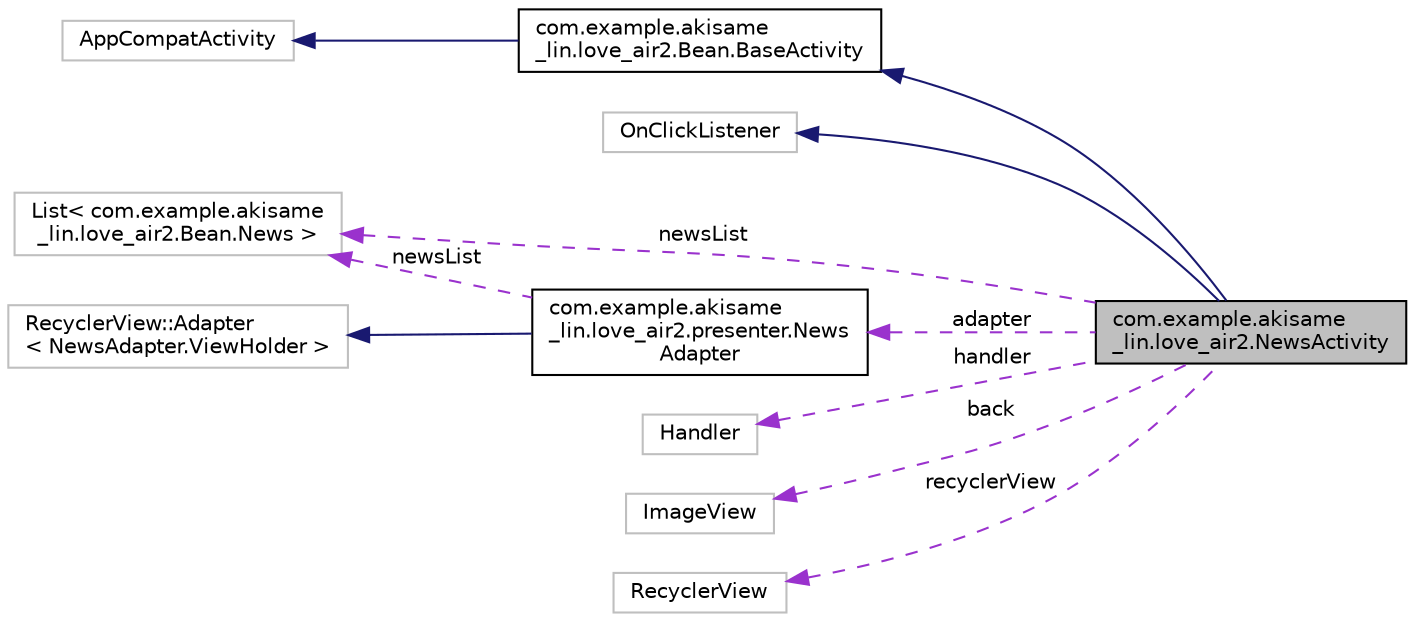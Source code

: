 digraph "com.example.akisame_lin.love_air2.NewsActivity"
{
 // LATEX_PDF_SIZE
  edge [fontname="Helvetica",fontsize="10",labelfontname="Helvetica",labelfontsize="10"];
  node [fontname="Helvetica",fontsize="10",shape=record];
  rankdir="LR";
  Node4 [label="com.example.akisame\l_lin.love_air2.NewsActivity",height=0.2,width=0.4,color="black", fillcolor="grey75", style="filled", fontcolor="black",tooltip=" "];
  Node5 -> Node4 [dir="back",color="midnightblue",fontsize="10",style="solid",fontname="Helvetica"];
  Node5 [label="com.example.akisame\l_lin.love_air2.Bean.BaseActivity",height=0.2,width=0.4,color="black", fillcolor="white", style="filled",URL="$classcom_1_1example_1_1akisame__lin_1_1love__air2_1_1_bean_1_1_base_activity.html",tooltip=" "];
  Node6 -> Node5 [dir="back",color="midnightblue",fontsize="10",style="solid",fontname="Helvetica"];
  Node6 [label="AppCompatActivity",height=0.2,width=0.4,color="grey75", fillcolor="white", style="filled",tooltip=" "];
  Node7 -> Node4 [dir="back",color="midnightblue",fontsize="10",style="solid",fontname="Helvetica"];
  Node7 [label="OnClickListener",height=0.2,width=0.4,color="grey75", fillcolor="white", style="filled",tooltip=" "];
  Node8 -> Node4 [dir="back",color="darkorchid3",fontsize="10",style="dashed",label=" newsList" ,fontname="Helvetica"];
  Node8 [label="List\< com.example.akisame\l_lin.love_air2.Bean.News \>",height=0.2,width=0.4,color="grey75", fillcolor="white", style="filled",tooltip=" "];
  Node9 -> Node4 [dir="back",color="darkorchid3",fontsize="10",style="dashed",label=" adapter" ,fontname="Helvetica"];
  Node9 [label="com.example.akisame\l_lin.love_air2.presenter.News\lAdapter",height=0.2,width=0.4,color="black", fillcolor="white", style="filled",URL="$classcom_1_1example_1_1akisame__lin_1_1love__air2_1_1presenter_1_1_news_adapter.html",tooltip=" "];
  Node10 -> Node9 [dir="back",color="midnightblue",fontsize="10",style="solid",fontname="Helvetica"];
  Node10 [label="RecyclerView::Adapter\l\< NewsAdapter.ViewHolder \>",height=0.2,width=0.4,color="grey75", fillcolor="white", style="filled",tooltip=" "];
  Node8 -> Node9 [dir="back",color="darkorchid3",fontsize="10",style="dashed",label=" newsList" ,fontname="Helvetica"];
  Node11 -> Node4 [dir="back",color="darkorchid3",fontsize="10",style="dashed",label=" handler" ,fontname="Helvetica"];
  Node11 [label="Handler",height=0.2,width=0.4,color="grey75", fillcolor="white", style="filled",tooltip=" "];
  Node12 -> Node4 [dir="back",color="darkorchid3",fontsize="10",style="dashed",label=" back" ,fontname="Helvetica"];
  Node12 [label="ImageView",height=0.2,width=0.4,color="grey75", fillcolor="white", style="filled",tooltip=" "];
  Node13 -> Node4 [dir="back",color="darkorchid3",fontsize="10",style="dashed",label=" recyclerView" ,fontname="Helvetica"];
  Node13 [label="RecyclerView",height=0.2,width=0.4,color="grey75", fillcolor="white", style="filled",tooltip=" "];
}
